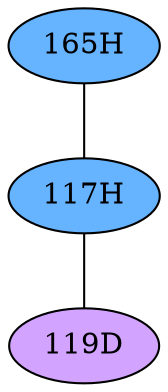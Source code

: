 // The Round Table
graph {
	"165H" [fillcolor="#66B3FF" style=radial]
	"117H" [fillcolor="#66B3FF" style=radial]
	"165H" -- "117H" [penwidth=1]
	"117H" [fillcolor="#66B3FF" style=radial]
	"119D" [fillcolor="#D3A4FF" style=radial]
	"117H" -- "119D" [penwidth=1]
}
